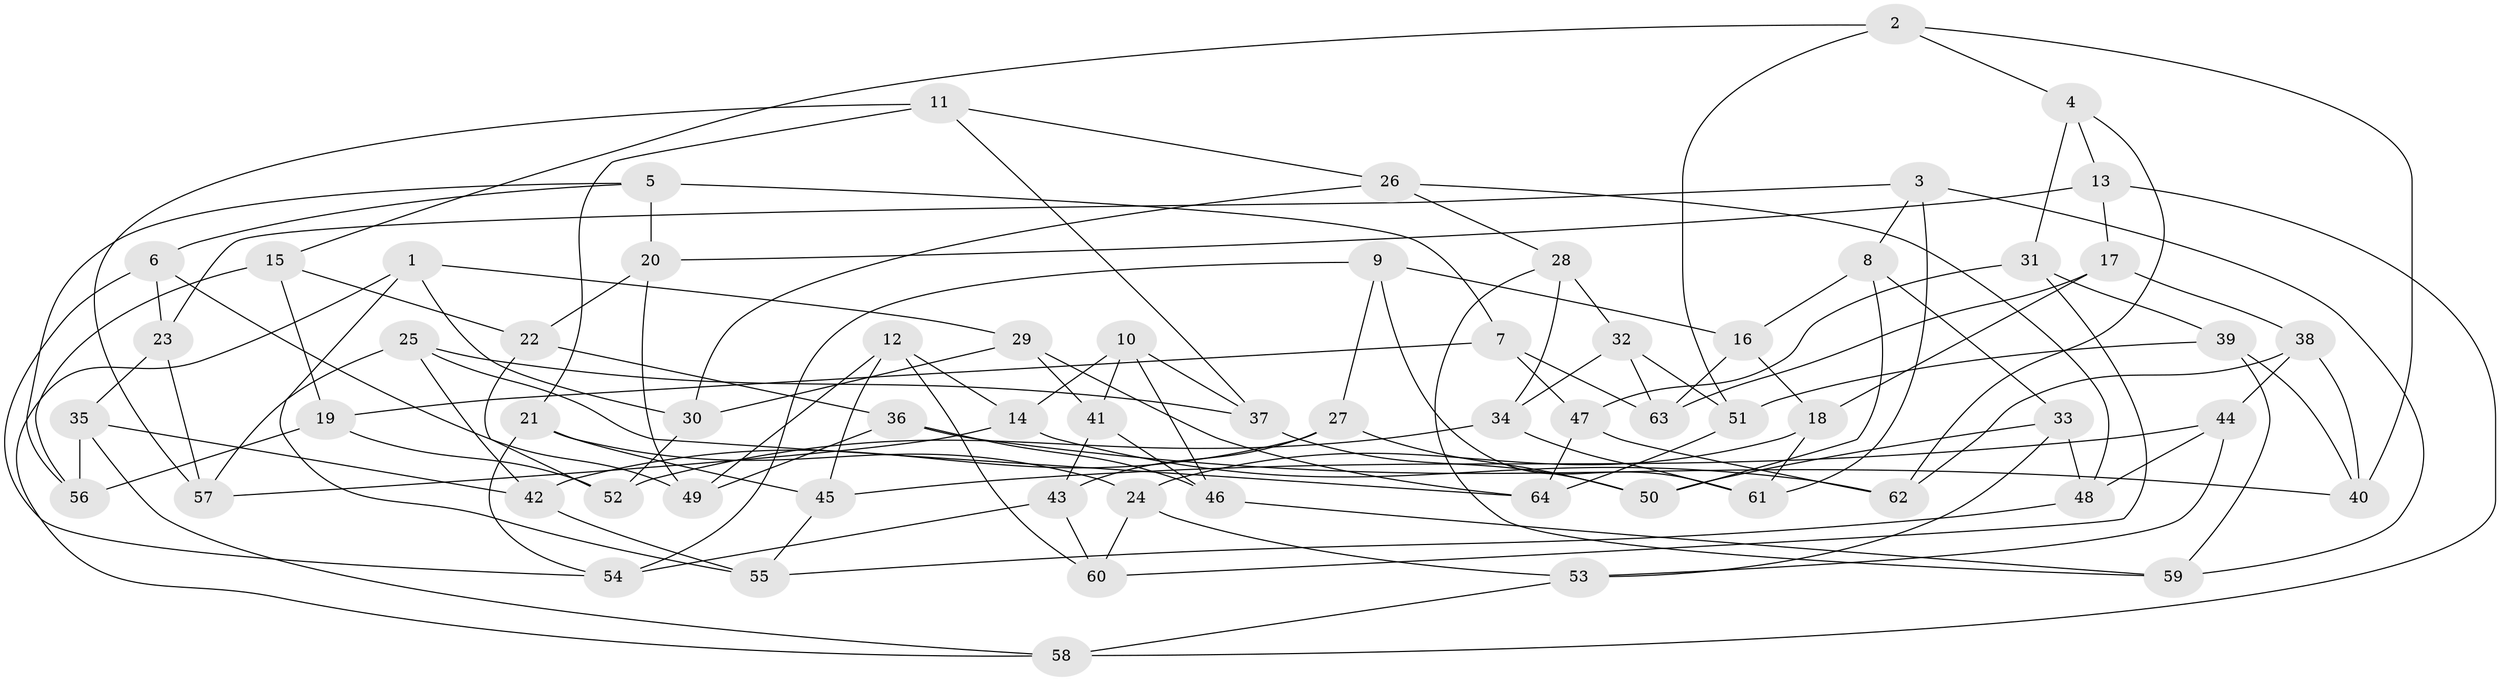 // coarse degree distribution, {5: 0.4358974358974359, 4: 0.28205128205128205, 6: 0.20512820512820512, 3: 0.07692307692307693}
// Generated by graph-tools (version 1.1) at 2025/38/03/04/25 23:38:15]
// undirected, 64 vertices, 128 edges
graph export_dot {
  node [color=gray90,style=filled];
  1;
  2;
  3;
  4;
  5;
  6;
  7;
  8;
  9;
  10;
  11;
  12;
  13;
  14;
  15;
  16;
  17;
  18;
  19;
  20;
  21;
  22;
  23;
  24;
  25;
  26;
  27;
  28;
  29;
  30;
  31;
  32;
  33;
  34;
  35;
  36;
  37;
  38;
  39;
  40;
  41;
  42;
  43;
  44;
  45;
  46;
  47;
  48;
  49;
  50;
  51;
  52;
  53;
  54;
  55;
  56;
  57;
  58;
  59;
  60;
  61;
  62;
  63;
  64;
  1 -- 58;
  1 -- 55;
  1 -- 30;
  1 -- 29;
  2 -- 40;
  2 -- 15;
  2 -- 4;
  2 -- 51;
  3 -- 8;
  3 -- 61;
  3 -- 23;
  3 -- 59;
  4 -- 31;
  4 -- 62;
  4 -- 13;
  5 -- 20;
  5 -- 7;
  5 -- 6;
  5 -- 56;
  6 -- 23;
  6 -- 49;
  6 -- 54;
  7 -- 47;
  7 -- 19;
  7 -- 63;
  8 -- 16;
  8 -- 50;
  8 -- 33;
  9 -- 16;
  9 -- 27;
  9 -- 61;
  9 -- 54;
  10 -- 46;
  10 -- 37;
  10 -- 41;
  10 -- 14;
  11 -- 21;
  11 -- 26;
  11 -- 37;
  11 -- 57;
  12 -- 14;
  12 -- 45;
  12 -- 49;
  12 -- 60;
  13 -- 17;
  13 -- 20;
  13 -- 58;
  14 -- 57;
  14 -- 62;
  15 -- 22;
  15 -- 56;
  15 -- 19;
  16 -- 18;
  16 -- 63;
  17 -- 38;
  17 -- 18;
  17 -- 63;
  18 -- 24;
  18 -- 61;
  19 -- 52;
  19 -- 56;
  20 -- 49;
  20 -- 22;
  21 -- 24;
  21 -- 45;
  21 -- 54;
  22 -- 52;
  22 -- 36;
  23 -- 57;
  23 -- 35;
  24 -- 53;
  24 -- 60;
  25 -- 57;
  25 -- 42;
  25 -- 64;
  25 -- 37;
  26 -- 28;
  26 -- 48;
  26 -- 30;
  27 -- 43;
  27 -- 42;
  27 -- 50;
  28 -- 34;
  28 -- 32;
  28 -- 59;
  29 -- 41;
  29 -- 30;
  29 -- 64;
  30 -- 52;
  31 -- 39;
  31 -- 60;
  31 -- 47;
  32 -- 63;
  32 -- 51;
  32 -- 34;
  33 -- 48;
  33 -- 53;
  33 -- 50;
  34 -- 52;
  34 -- 61;
  35 -- 58;
  35 -- 56;
  35 -- 42;
  36 -- 46;
  36 -- 49;
  36 -- 40;
  37 -- 50;
  38 -- 40;
  38 -- 62;
  38 -- 44;
  39 -- 59;
  39 -- 40;
  39 -- 51;
  41 -- 46;
  41 -- 43;
  42 -- 55;
  43 -- 60;
  43 -- 54;
  44 -- 53;
  44 -- 48;
  44 -- 45;
  45 -- 55;
  46 -- 59;
  47 -- 62;
  47 -- 64;
  48 -- 55;
  51 -- 64;
  53 -- 58;
}

